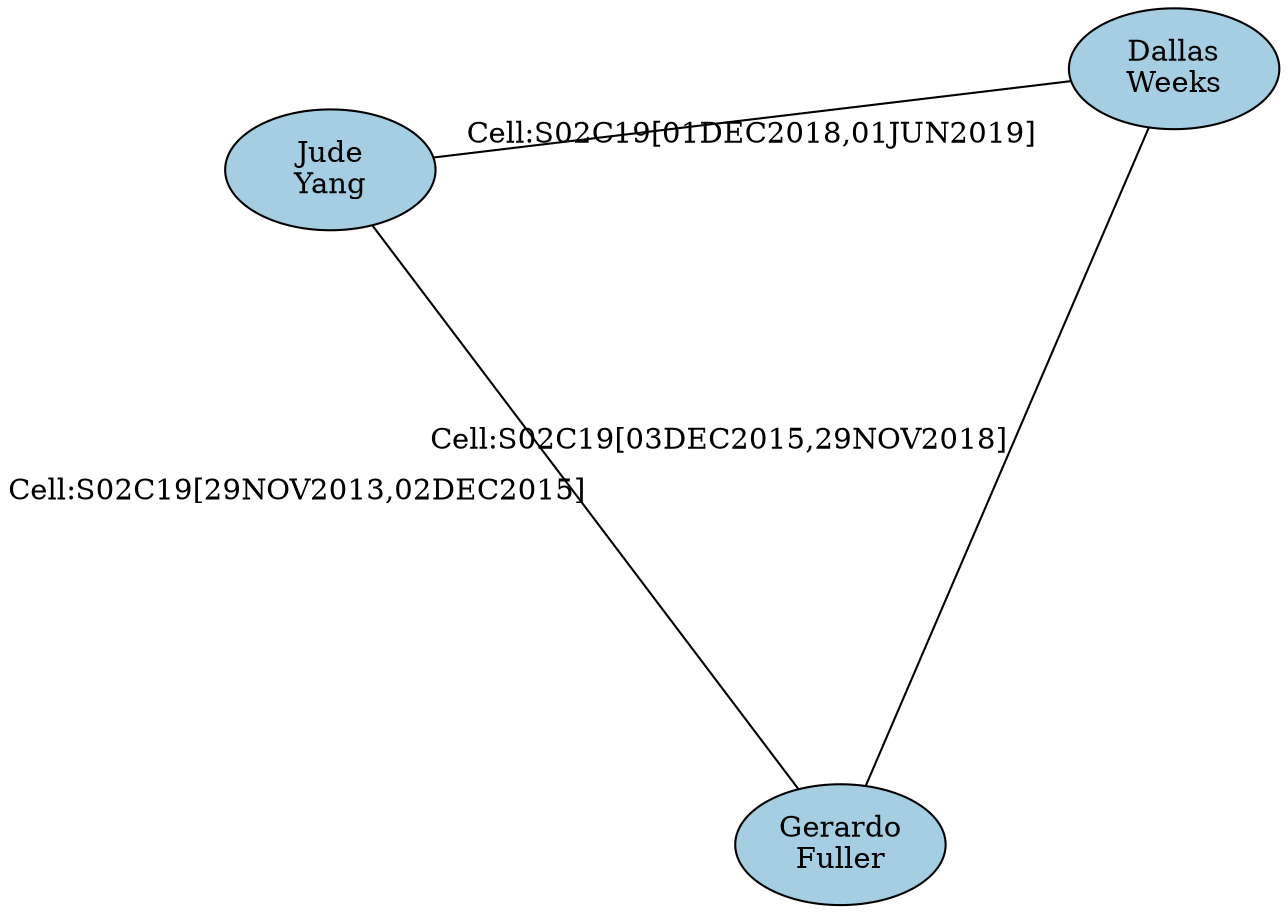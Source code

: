 graph G {
layout=sfdp
node[colorscheme=paired8, style=filled, color=black, fixedSize=true, width=1.4, height=.8]
"I46914"[fillcolor= "1",label= "Dallas
Weeks"]
"I32876"[fillcolor= "1",label= "Jude
Yang"]
"I02537"[fillcolor= "1",label= "Gerardo
Fuller"]
"I02537" -- "I32876"[label= "Cell:S02C19[29NOV2013,02DEC2015]"]
"I02537" -- "I46914"[label= "Cell:S02C19[03DEC2015,29NOV2018]"]
"I32876" -- "I46914"[label= "Cell:S02C19[01DEC2018,01JUN2019]"]
}
